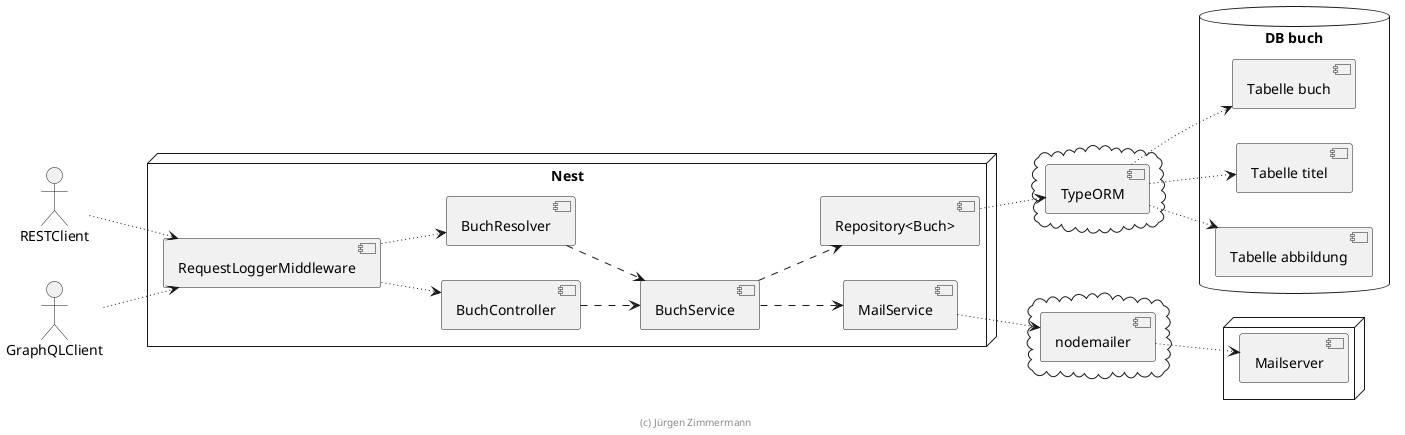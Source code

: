 ' Copyright (C) 2019 - present Juergen Zimmermann, Hochschule Karlsruhe
'
' This program is free software: you can redistribute it and/or modify
' it under the terms of the GNU General Public License as published by
' the Free Software Foundation, either version 3 of the License, or
' (at your option) any later version.
'
' This program is distributed in the hope that it will be useful,
' but WITHOUT ANY WARRANTY; without even the implied warranty of
' MERCHANTABILITY or FITNESS FOR A PARTICULAR PURPOSE.  See the
' GNU General Public License for more details.
'
' You should have received a copy of the GNU General Public License
' along with this program.  If not, see <https://www.gnu.org/licenses/>.

' Preview durch <Alt>d

@startuml Komponenten

left to right direction

actor RESTClient
actor GraphQLClient

node "Nest" {
  [RequestLoggerMiddleware]

  [BuchController]
  [BuchResolver]

  [BuchService]

  [Repository<Buch>]

  [MailService]
}


cloud {
    [TypeORM]
}

cloud {
    [nodemailer]
}

database "DB buch" {
    [Tabelle buch]
    [Tabelle titel]
    [Tabelle abbildung]
}

node {
    [Mailserver]
}

RESTClient ~~> [RequestLoggerMiddleware]
GraphQLClient ~~> [RequestLoggerMiddleware]

[RequestLoggerMiddleware] ~~> [BuchController]
[RequestLoggerMiddleware] ~~> [BuchResolver]

[BuchController] ..> [BuchService]
[BuchResolver] ..> [BuchService]
[BuchService] ..> [Repository<Buch>]

[Repository<Buch>] ~~> [TypeORM]
[TypeORM] ~~> [Tabelle buch]
[TypeORM] ~~> [Tabelle titel]
[TypeORM] ~~> [Tabelle abbildung]

[BuchService] ..> [MailService]
[MailService] ~~> [nodemailer]
[nodemailer] ~~> [Mailserver]

footer (c) Jürgen Zimmermann

@enduml
